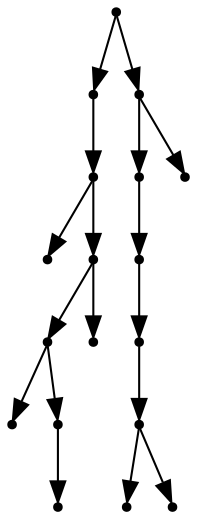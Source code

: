 digraph {
  17 [shape=point];
  8 [shape=point];
  7 [shape=point];
  0 [shape=point];
  6 [shape=point];
  4 [shape=point];
  1 [shape=point];
  3 [shape=point];
  2 [shape=point];
  5 [shape=point];
  16 [shape=point];
  14 [shape=point];
  13 [shape=point];
  12 [shape=point];
  11 [shape=point];
  9 [shape=point];
  10 [shape=point];
  15 [shape=point];
17 -> 8;
8 -> 7;
7 -> 0;
7 -> 6;
6 -> 4;
4 -> 1;
4 -> 3;
3 -> 2;
6 -> 5;
17 -> 16;
16 -> 14;
14 -> 13;
13 -> 12;
12 -> 11;
11 -> 9;
11 -> 10;
16 -> 15;
}
